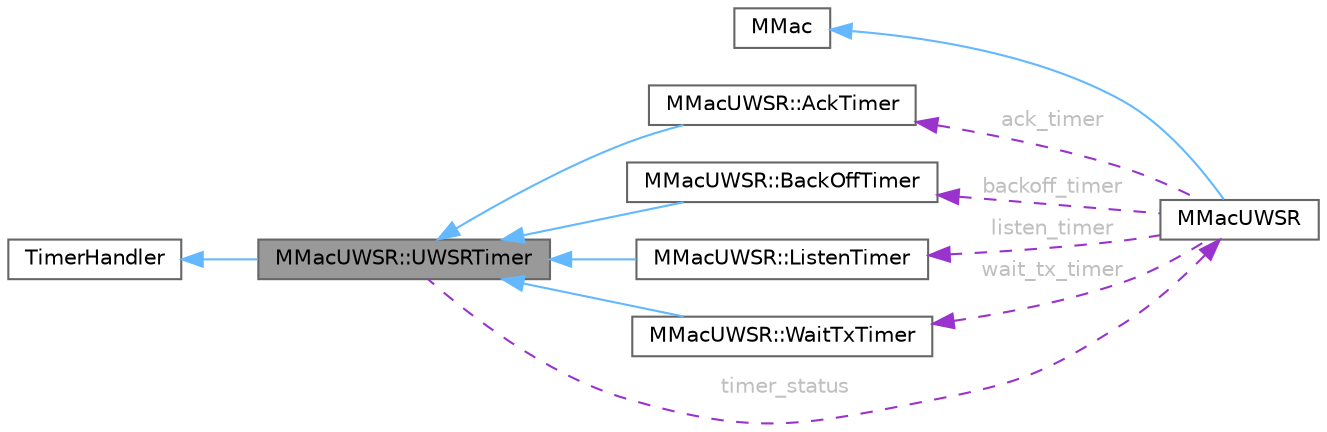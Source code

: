 digraph "MMacUWSR::UWSRTimer"
{
 // LATEX_PDF_SIZE
  bgcolor="transparent";
  edge [fontname=Helvetica,fontsize=10,labelfontname=Helvetica,labelfontsize=10];
  node [fontname=Helvetica,fontsize=10,shape=box,height=0.2,width=0.4];
  rankdir="LR";
  Node1 [id="Node000001",label="MMacUWSR::UWSRTimer",height=0.2,width=0.4,color="gray40", fillcolor="grey60", style="filled", fontcolor="black",tooltip="Base class of all the timer used in this protocol."];
  Node2 -> Node1 [id="edge1_Node000001_Node000002",dir="back",color="steelblue1",style="solid",tooltip=" "];
  Node2 [id="Node000002",label="TimerHandler",height=0.2,width=0.4,color="gray40", fillcolor="white", style="filled",tooltip=" "];
  Node3 -> Node1 [id="edge2_Node000001_Node000003",dir="back",color="darkorchid3",style="dashed",tooltip=" ",label=" timer_status",fontcolor="grey" ];
  Node3 [id="Node000003",label="MMacUWSR",height=0.2,width=0.4,color="gray40", fillcolor="white", style="filled",URL="$classMMacUWSR.html",tooltip="This is the base class of MMacUWSR protocol, which is a derived class of MMac."];
  Node4 -> Node3 [id="edge3_Node000003_Node000004",dir="back",color="steelblue1",style="solid",tooltip=" "];
  Node4 [id="Node000004",label="MMac",height=0.2,width=0.4,color="gray40", fillcolor="white", style="filled",tooltip=" "];
  Node5 -> Node3 [id="edge4_Node000003_Node000005",dir="back",color="darkorchid3",style="dashed",tooltip=" ",label=" ack_timer",fontcolor="grey" ];
  Node5 [id="Node000005",label="MMacUWSR::AckTimer",height=0.2,width=0.4,color="gray40", fillcolor="white", style="filled",URL="$classMMacUWSR_1_1AckTimer.html",tooltip="Base class of AckTimer, which is a derived class of UWSRTimer."];
  Node1 -> Node5 [id="edge5_Node000005_Node000001",dir="back",color="steelblue1",style="solid",tooltip=" "];
  Node6 -> Node3 [id="edge6_Node000003_Node000006",dir="back",color="darkorchid3",style="dashed",tooltip=" ",label=" backoff_timer",fontcolor="grey" ];
  Node6 [id="Node000006",label="MMacUWSR::BackOffTimer",height=0.2,width=0.4,color="gray40", fillcolor="white", style="filled",URL="$classMMacUWSR_1_1BackOffTimer.html",tooltip="Base class of BackoffTimer."];
  Node1 -> Node6 [id="edge7_Node000006_Node000001",dir="back",color="steelblue1",style="solid",tooltip=" "];
  Node7 -> Node3 [id="edge8_Node000003_Node000007",dir="back",color="darkorchid3",style="dashed",tooltip=" ",label=" listen_timer",fontcolor="grey" ];
  Node7 [id="Node000007",label="MMacUWSR::ListenTimer",height=0.2,width=0.4,color="gray40", fillcolor="white", style="filled",URL="$classMMacUWSR_1_1ListenTimer.html",tooltip="Base class of ListenTimer, which is a derived class of UWSRTimer."];
  Node1 -> Node7 [id="edge9_Node000007_Node000001",dir="back",color="steelblue1",style="solid",tooltip=" "];
  Node8 -> Node3 [id="edge10_Node000003_Node000008",dir="back",color="darkorchid3",style="dashed",tooltip=" ",label=" wait_tx_timer",fontcolor="grey" ];
  Node8 [id="Node000008",label="MMacUWSR::WaitTxTimer",height=0.2,width=0.4,color="gray40", fillcolor="white", style="filled",URL="$classMMacUWSR_1_1WaitTxTimer.html",tooltip="Base class of WaitTxTimer, which is a derived class of UWSRTimer."];
  Node1 -> Node8 [id="edge11_Node000008_Node000001",dir="back",color="steelblue1",style="solid",tooltip=" "];
}
